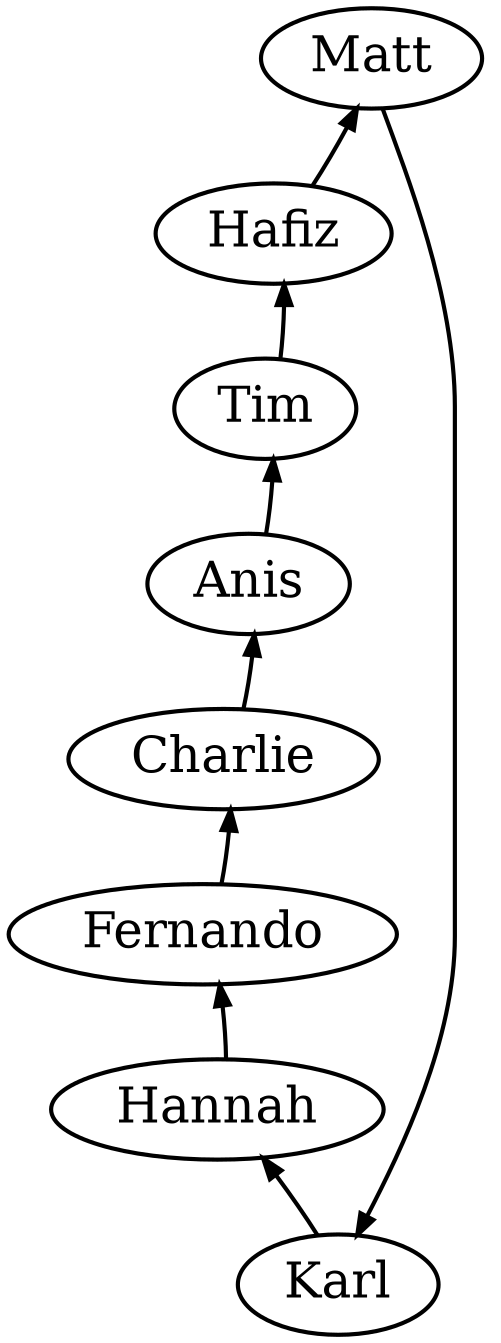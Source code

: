 digraph backward_ring {
  edge [penwidth=2] node [penwidth=2, fontsize=24]
  Matt -> Hafiz -> Tim -> Anis -> Charlie -> Fernando -> Hannah -> Karl -> Matt [style=invis]
  Matt -> Karl -> Hannah -> Fernando -> Charlie -> Anis -> Tim -> Hafiz -> Matt
}
